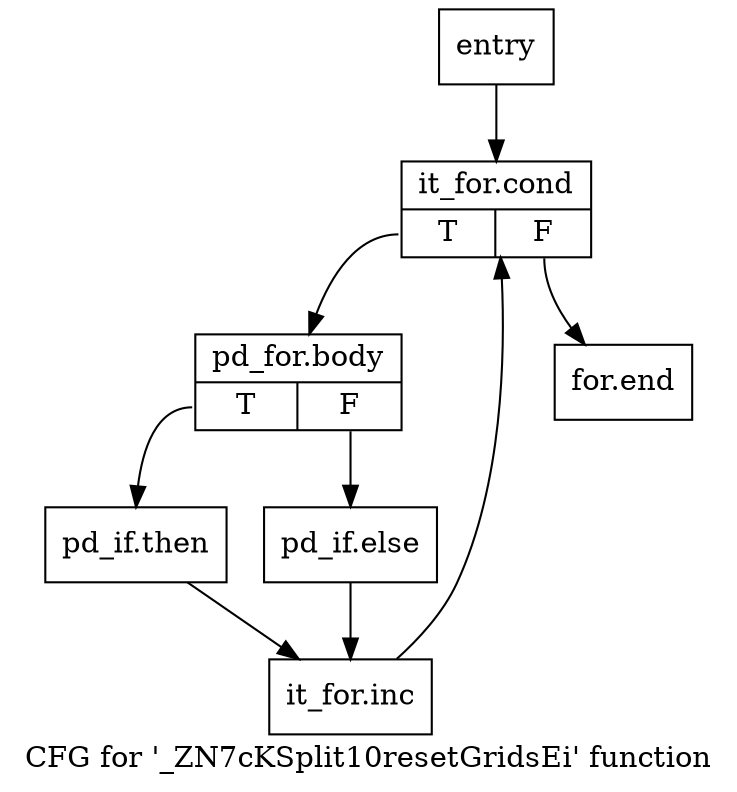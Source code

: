digraph "CFG for '_ZN7cKSplit10resetGridsEi' function" {
	label="CFG for '_ZN7cKSplit10resetGridsEi' function";

	Node0x1faa3c0 [shape=record,label="{entry}"];
	Node0x1faa3c0 -> Node0x1faa410;
	Node0x1faa410 [shape=record,label="{it_for.cond|{<s0>T|<s1>F}}"];
	Node0x1faa410:s0 -> Node0x1faa460;
	Node0x1faa410:s1 -> Node0x1faa5a0;
	Node0x1faa460 [shape=record,label="{pd_for.body|{<s0>T|<s1>F}}"];
	Node0x1faa460:s0 -> Node0x1faa4b0;
	Node0x1faa460:s1 -> Node0x1faa500;
	Node0x1faa4b0 [shape=record,label="{pd_if.then}"];
	Node0x1faa4b0 -> Node0x1faa550;
	Node0x1faa500 [shape=record,label="{pd_if.else}"];
	Node0x1faa500 -> Node0x1faa550;
	Node0x1faa550 [shape=record,label="{it_for.inc}"];
	Node0x1faa550 -> Node0x1faa410;
	Node0x1faa5a0 [shape=record,label="{for.end}"];
}
